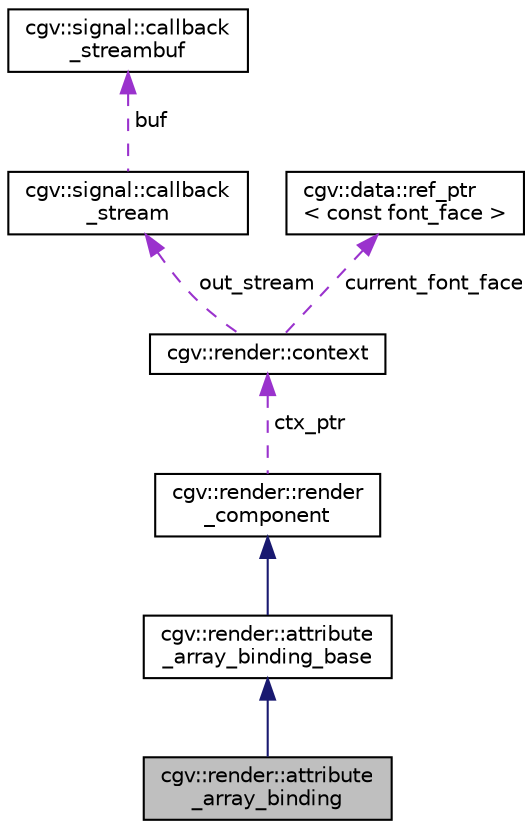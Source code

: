 digraph "cgv::render::attribute_array_binding"
{
  bgcolor="transparent";
  edge [fontname="Helvetica",fontsize="10",labelfontname="Helvetica",labelfontsize="10"];
  node [fontname="Helvetica",fontsize="10",shape=record];
  Node1 [label="cgv::render::attribute\l_array_binding",height=0.2,width=0.4,color="black", fillcolor="grey75", style="filled", fontcolor="black"];
  Node2 -> Node1 [dir="back",color="midnightblue",fontsize="10",style="solid",fontname="Helvetica"];
  Node2 [label="cgv::render::attribute\l_array_binding_base",height=0.2,width=0.4,color="black",URL="$a00222.html",tooltip="base class for attribute_array_bindings "];
  Node3 -> Node2 [dir="back",color="midnightblue",fontsize="10",style="solid",fontname="Helvetica"];
  Node3 [label="cgv::render::render\l_component",height=0.2,width=0.4,color="black",URL="$a00231.html",tooltip="base interface for all render components "];
  Node4 -> Node3 [dir="back",color="darkorchid3",fontsize="10",style="dashed",label=" ctx_ptr" ,fontname="Helvetica"];
  Node4 [label="cgv::render::context",height=0.2,width=0.4,color="black",URL="$a00223.html"];
  Node5 -> Node4 [dir="back",color="darkorchid3",fontsize="10",style="dashed",label=" out_stream" ,fontname="Helvetica"];
  Node5 [label="cgv::signal::callback\l_stream",height=0.2,width=0.4,color="black",URL="$a00245.html",tooltip="connect to the write signal of the callback stream in order to process all text written to the stream..."];
  Node6 -> Node5 [dir="back",color="darkorchid3",fontsize="10",style="dashed",label=" buf" ,fontname="Helvetica"];
  Node6 [label="cgv::signal::callback\l_streambuf",height=0.2,width=0.4,color="black",URL="$a00246.html",tooltip="simple implementation of a streambuf that sends all written text to the write signal that is referenc..."];
  Node7 -> Node4 [dir="back",color="darkorchid3",fontsize="10",style="dashed",label=" current_font_face" ,fontname="Helvetica"];
  Node7 [label="cgv::data::ref_ptr\l\< const font_face \>",height=0.2,width=0.4,color="black",URL="$a00075.html"];
}
